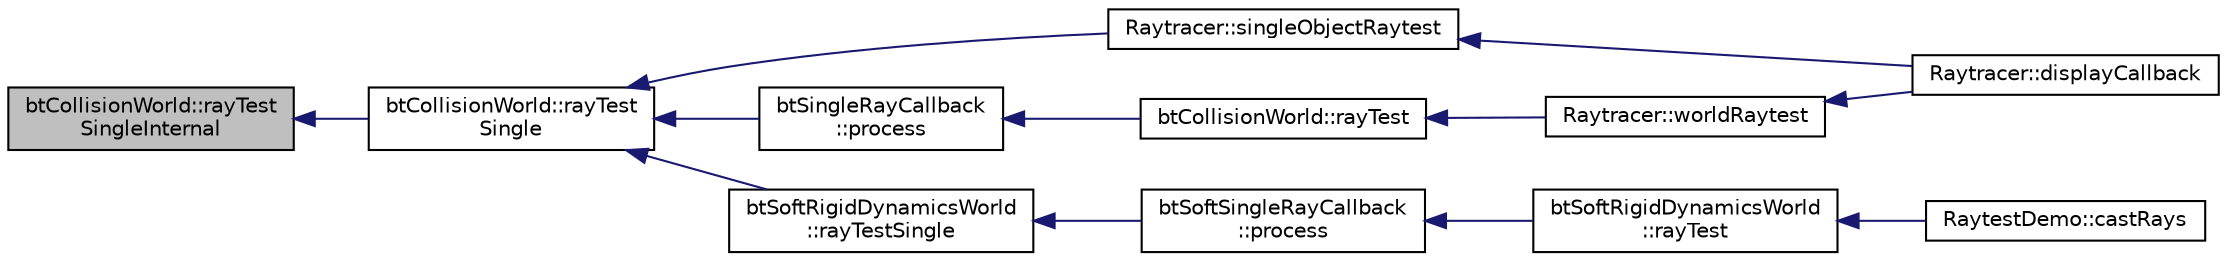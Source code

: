 digraph "btCollisionWorld::rayTestSingleInternal"
{
  edge [fontname="Helvetica",fontsize="10",labelfontname="Helvetica",labelfontsize="10"];
  node [fontname="Helvetica",fontsize="10",shape=record];
  rankdir="LR";
  Node1 [label="btCollisionWorld::rayTest\lSingleInternal",height=0.2,width=0.4,color="black", fillcolor="grey75", style="filled", fontcolor="black"];
  Node1 -> Node2 [dir="back",color="midnightblue",fontsize="10",style="solid",fontname="Helvetica"];
  Node2 [label="btCollisionWorld::rayTest\lSingle",height=0.2,width=0.4,color="black", fillcolor="white", style="filled",URL="$classbt_collision_world.html#aca2a9413508b4a2449fe83ff93ea564e"];
  Node2 -> Node3 [dir="back",color="midnightblue",fontsize="10",style="solid",fontname="Helvetica"];
  Node3 [label="Raytracer::singleObjectRaytest",height=0.2,width=0.4,color="black", fillcolor="white", style="filled",URL="$class_raytracer.html#a1c5b9e75ac95f42fb771834091028cc4",tooltip="singleObjectRaytest performs a ray versus one collision shape, returning true is a hit is found (fill..."];
  Node3 -> Node4 [dir="back",color="midnightblue",fontsize="10",style="solid",fontname="Helvetica"];
  Node4 [label="Raytracer::displayCallback",height=0.2,width=0.4,color="black", fillcolor="white", style="filled",URL="$class_raytracer.html#ab426a13ec9c917425f3181bb759a2bf2"];
  Node2 -> Node5 [dir="back",color="midnightblue",fontsize="10",style="solid",fontname="Helvetica"];
  Node5 [label="btSingleRayCallback\l::process",height=0.2,width=0.4,color="black", fillcolor="white", style="filled",URL="$structbt_single_ray_callback.html#a4e0dc3a4a2d92c6a838895c9add2a5c2"];
  Node5 -> Node6 [dir="back",color="midnightblue",fontsize="10",style="solid",fontname="Helvetica"];
  Node6 [label="btCollisionWorld::rayTest",height=0.2,width=0.4,color="black", fillcolor="white", style="filled",URL="$classbt_collision_world.html#aaac6675c8134f6695fecb431c72b0a6a"];
  Node6 -> Node7 [dir="back",color="midnightblue",fontsize="10",style="solid",fontname="Helvetica"];
  Node7 [label="Raytracer::worldRaytest",height=0.2,width=0.4,color="black", fillcolor="white", style="filled",URL="$class_raytracer.html#aed90423808c62b4fbfa7c19d645d1ffc",tooltip="worldRaytest performs a ray versus all objects in a collision world, returning true is a hit is found..."];
  Node7 -> Node4 [dir="back",color="midnightblue",fontsize="10",style="solid",fontname="Helvetica"];
  Node2 -> Node8 [dir="back",color="midnightblue",fontsize="10",style="solid",fontname="Helvetica"];
  Node8 [label="btSoftRigidDynamicsWorld\l::rayTestSingle",height=0.2,width=0.4,color="black", fillcolor="white", style="filled",URL="$classbt_soft_rigid_dynamics_world.html#a918218d4fe565ce42fd78c9d06d22cb0"];
  Node8 -> Node9 [dir="back",color="midnightblue",fontsize="10",style="solid",fontname="Helvetica"];
  Node9 [label="btSoftSingleRayCallback\l::process",height=0.2,width=0.4,color="black", fillcolor="white", style="filled",URL="$structbt_soft_single_ray_callback.html#a9625cb3d48cfe194f1af2b52c4cf90cd"];
  Node9 -> Node10 [dir="back",color="midnightblue",fontsize="10",style="solid",fontname="Helvetica"];
  Node10 [label="btSoftRigidDynamicsWorld\l::rayTest",height=0.2,width=0.4,color="black", fillcolor="white", style="filled",URL="$classbt_soft_rigid_dynamics_world.html#a1d914916b59d57a72295129f2d710d4a"];
  Node10 -> Node11 [dir="back",color="midnightblue",fontsize="10",style="solid",fontname="Helvetica"];
  Node11 [label="RaytestDemo::castRays",height=0.2,width=0.4,color="black", fillcolor="white", style="filled",URL="$class_raytest_demo.html#a563e071e8fa426ac41f4939be6141205"];
}
